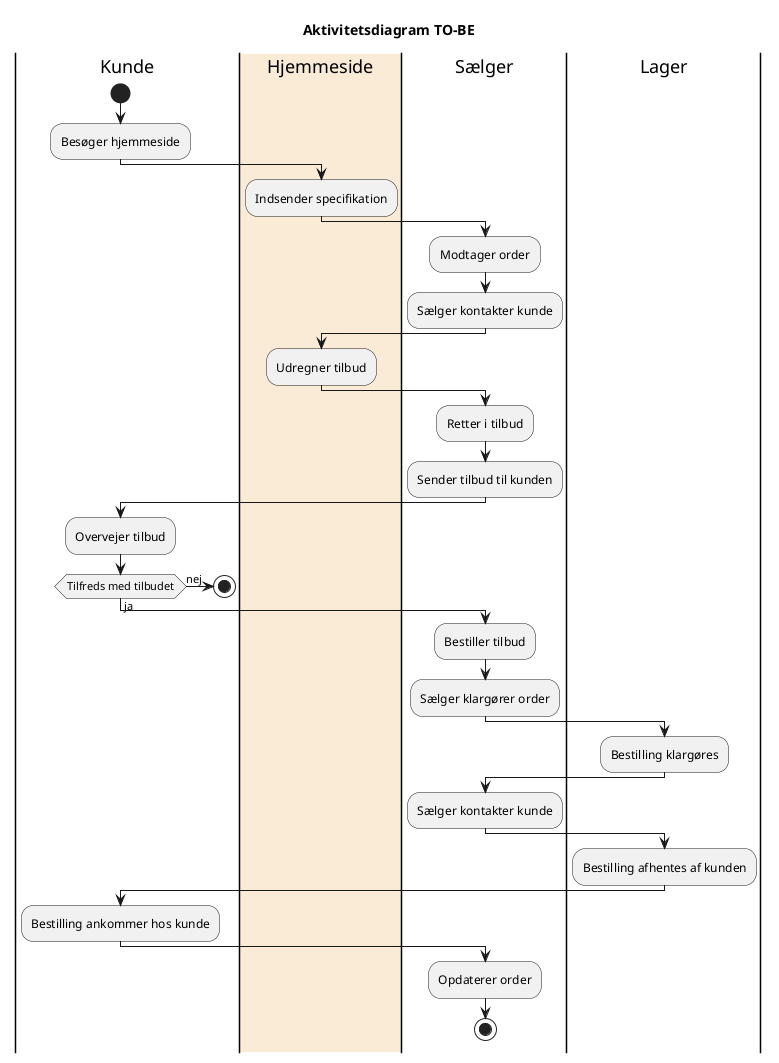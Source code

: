 @startuml
Title Aktivitetsdiagram TO-BE

|Kunde|
start
:Besøger hjemmeside;

|#AntiqueWhite|Hjemmeside|
:Indsender specifikation;

|Sælger|
:Modtager order;
:Sælger kontakter kunde;

|#AntiqueWhite|Hjemmeside|
:Udregner tilbud;

|Sælger|
:Retter i tilbud;
:Sender tilbud til kunden;

|Kunde|
:Overvejer tilbud;
    if (Tilfreds med tilbudet) equals (nej) then
'    |Sælger|
'    :Afviser tilbud;
'
'    |Sælger|
'    :Sælger får afvisning og opsøger
'    kunden på ny mht. et evt. ny tilbud;
    stop

    else (ja)
    |Sælger|
    :Bestiller tilbud;
    :Sælger klargører order;

    |Lager|
    :Bestilling klargøres;

    |Sælger|
    :Sælger kontakter kunde;

    |Lager|
    :Bestilling afhentes af kunden;

    |Kunde|
    :Bestilling ankommer hos kunde;

    |Sælger|
    :Opdaterer order;
    stop







@enduml